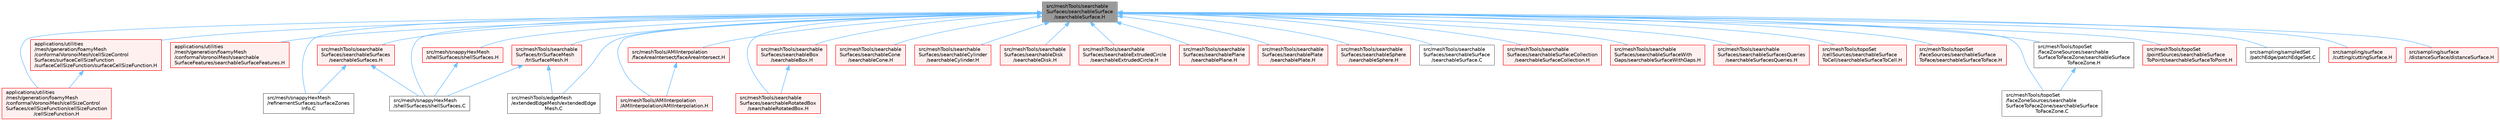 digraph "src/meshTools/searchableSurfaces/searchableSurface/searchableSurface.H"
{
 // LATEX_PDF_SIZE
  bgcolor="transparent";
  edge [fontname=Helvetica,fontsize=10,labelfontname=Helvetica,labelfontsize=10];
  node [fontname=Helvetica,fontsize=10,shape=box,height=0.2,width=0.4];
  Node1 [id="Node000001",label="src/meshTools/searchable\lSurfaces/searchableSurface\l/searchableSurface.H",height=0.2,width=0.4,color="gray40", fillcolor="grey60", style="filled", fontcolor="black",tooltip=" "];
  Node1 -> Node2 [id="edge1_Node000001_Node000002",dir="back",color="steelblue1",style="solid",tooltip=" "];
  Node2 [id="Node000002",label="applications/utilities\l/mesh/generation/foamyMesh\l/conformalVoronoiMesh/cellSizeControl\lSurfaces/cellSizeFunction/cellSizeFunction\l/cellSizeFunction.H",height=0.2,width=0.4,color="red", fillcolor="#FFF0F0", style="filled",URL="$cellSizeFunction_8H.html",tooltip=" "];
  Node1 -> Node9 [id="edge2_Node000001_Node000009",dir="back",color="steelblue1",style="solid",tooltip=" "];
  Node9 [id="Node000009",label="applications/utilities\l/mesh/generation/foamyMesh\l/conformalVoronoiMesh/cellSizeControl\lSurfaces/surfaceCellSizeFunction\l/surfaceCellSizeFunction/surfaceCellSizeFunction.H",height=0.2,width=0.4,color="red", fillcolor="#FFF0F0", style="filled",URL="$surfaceCellSizeFunction_8H.html",tooltip=" "];
  Node9 -> Node2 [id="edge3_Node000009_Node000002",dir="back",color="steelblue1",style="solid",tooltip=" "];
  Node1 -> Node12 [id="edge4_Node000001_Node000012",dir="back",color="steelblue1",style="solid",tooltip=" "];
  Node12 [id="Node000012",label="applications/utilities\l/mesh/generation/foamyMesh\l/conformalVoronoiMesh/searchable\lSurfaceFeatures/searchableSurfaceFeatures.H",height=0.2,width=0.4,color="red", fillcolor="#FFF0F0", style="filled",URL="$searchableSurfaceFeatures_8H.html",tooltip=" "];
  Node1 -> Node16 [id="edge5_Node000001_Node000016",dir="back",color="steelblue1",style="solid",tooltip=" "];
  Node16 [id="Node000016",label="src/mesh/snappyHexMesh\l/refinementSurfaces/surfaceZones\lInfo.C",height=0.2,width=0.4,color="grey40", fillcolor="white", style="filled",URL="$surfaceZonesInfo_8C.html",tooltip=" "];
  Node1 -> Node17 [id="edge6_Node000001_Node000017",dir="back",color="steelblue1",style="solid",tooltip=" "];
  Node17 [id="Node000017",label="src/mesh/snappyHexMesh\l/shellSurfaces/shellSurfaces.C",height=0.2,width=0.4,color="grey40", fillcolor="white", style="filled",URL="$shellSurfaces_8C.html",tooltip=" "];
  Node1 -> Node18 [id="edge7_Node000001_Node000018",dir="back",color="steelblue1",style="solid",tooltip=" "];
  Node18 [id="Node000018",label="src/mesh/snappyHexMesh\l/shellSurfaces/shellSurfaces.H",height=0.2,width=0.4,color="red", fillcolor="#FFF0F0", style="filled",URL="$shellSurfaces_8H.html",tooltip=" "];
  Node18 -> Node17 [id="edge8_Node000018_Node000017",dir="back",color="steelblue1",style="solid",tooltip=" "];
  Node1 -> Node25 [id="edge9_Node000001_Node000025",dir="back",color="steelblue1",style="solid",tooltip=" "];
  Node25 [id="Node000025",label="src/meshTools/AMIInterpolation\l/AMIInterpolation/AMIInterpolation.H",height=0.2,width=0.4,color="red", fillcolor="#FFF0F0", style="filled",URL="$AMIInterpolation_8H.html",tooltip=" "];
  Node1 -> Node278 [id="edge10_Node000001_Node000278",dir="back",color="steelblue1",style="solid",tooltip=" "];
  Node278 [id="Node000278",label="src/meshTools/AMIInterpolation\l/faceAreaIntersect/faceAreaIntersect.H",height=0.2,width=0.4,color="red", fillcolor="#FFF0F0", style="filled",URL="$faceAreaIntersect_8H.html",tooltip=" "];
  Node278 -> Node25 [id="edge11_Node000278_Node000025",dir="back",color="steelblue1",style="solid",tooltip=" "];
  Node1 -> Node280 [id="edge12_Node000001_Node000280",dir="back",color="steelblue1",style="solid",tooltip=" "];
  Node280 [id="Node000280",label="src/meshTools/edgeMesh\l/extendedEdgeMesh/extendedEdge\lMesh.C",height=0.2,width=0.4,color="grey40", fillcolor="white", style="filled",URL="$extendedEdgeMesh_8C.html",tooltip=" "];
  Node1 -> Node281 [id="edge13_Node000001_Node000281",dir="back",color="steelblue1",style="solid",tooltip=" "];
  Node281 [id="Node000281",label="src/meshTools/searchable\lSurfaces/searchableBox\l/searchableBox.H",height=0.2,width=0.4,color="red", fillcolor="#FFF0F0", style="filled",URL="$searchableBox_8H.html",tooltip=" "];
  Node281 -> Node285 [id="edge14_Node000281_Node000285",dir="back",color="steelblue1",style="solid",tooltip=" "];
  Node285 [id="Node000285",label="src/meshTools/searchable\lSurfaces/searchableRotatedBox\l/searchableRotatedBox.H",height=0.2,width=0.4,color="red", fillcolor="#FFF0F0", style="filled",URL="$searchableRotatedBox_8H.html",tooltip=" "];
  Node1 -> Node287 [id="edge15_Node000001_Node000287",dir="back",color="steelblue1",style="solid",tooltip=" "];
  Node287 [id="Node000287",label="src/meshTools/searchable\lSurfaces/searchableCone\l/searchableCone.H",height=0.2,width=0.4,color="red", fillcolor="#FFF0F0", style="filled",URL="$searchableCone_8H.html",tooltip=" "];
  Node1 -> Node289 [id="edge16_Node000001_Node000289",dir="back",color="steelblue1",style="solid",tooltip=" "];
  Node289 [id="Node000289",label="src/meshTools/searchable\lSurfaces/searchableCylinder\l/searchableCylinder.H",height=0.2,width=0.4,color="red", fillcolor="#FFF0F0", style="filled",URL="$searchableCylinder_8H.html",tooltip=" "];
  Node1 -> Node291 [id="edge17_Node000001_Node000291",dir="back",color="steelblue1",style="solid",tooltip=" "];
  Node291 [id="Node000291",label="src/meshTools/searchable\lSurfaces/searchableDisk\l/searchableDisk.H",height=0.2,width=0.4,color="red", fillcolor="#FFF0F0", style="filled",URL="$searchableDisk_8H.html",tooltip=" "];
  Node1 -> Node293 [id="edge18_Node000001_Node000293",dir="back",color="steelblue1",style="solid",tooltip=" "];
  Node293 [id="Node000293",label="src/meshTools/searchable\lSurfaces/searchableExtrudedCircle\l/searchableExtrudedCircle.H",height=0.2,width=0.4,color="red", fillcolor="#FFF0F0", style="filled",URL="$searchableExtrudedCircle_8H.html",tooltip=" "];
  Node1 -> Node296 [id="edge19_Node000001_Node000296",dir="back",color="steelblue1",style="solid",tooltip=" "];
  Node296 [id="Node000296",label="src/meshTools/searchable\lSurfaces/searchablePlane\l/searchablePlane.H",height=0.2,width=0.4,color="red", fillcolor="#FFF0F0", style="filled",URL="$searchablePlane_8H.html",tooltip=" "];
  Node1 -> Node298 [id="edge20_Node000001_Node000298",dir="back",color="steelblue1",style="solid",tooltip=" "];
  Node298 [id="Node000298",label="src/meshTools/searchable\lSurfaces/searchablePlate\l/searchablePlate.H",height=0.2,width=0.4,color="red", fillcolor="#FFF0F0", style="filled",URL="$searchablePlate_8H.html",tooltip=" "];
  Node1 -> Node285 [id="edge21_Node000001_Node000285",dir="back",color="steelblue1",style="solid",tooltip=" "];
  Node1 -> Node300 [id="edge22_Node000001_Node000300",dir="back",color="steelblue1",style="solid",tooltip=" "];
  Node300 [id="Node000300",label="src/meshTools/searchable\lSurfaces/searchableSphere\l/searchableSphere.H",height=0.2,width=0.4,color="red", fillcolor="#FFF0F0", style="filled",URL="$searchableSphere_8H.html",tooltip=" "];
  Node1 -> Node303 [id="edge23_Node000001_Node000303",dir="back",color="steelblue1",style="solid",tooltip=" "];
  Node303 [id="Node000303",label="src/meshTools/searchable\lSurfaces/searchableSurface\l/searchableSurface.C",height=0.2,width=0.4,color="grey40", fillcolor="white", style="filled",URL="$searchableSurface_8C.html",tooltip=" "];
  Node1 -> Node304 [id="edge24_Node000001_Node000304",dir="back",color="steelblue1",style="solid",tooltip=" "];
  Node304 [id="Node000304",label="src/meshTools/searchable\lSurfaces/searchableSurfaceCollection\l/searchableSurfaceCollection.H",height=0.2,width=0.4,color="red", fillcolor="#FFF0F0", style="filled",URL="$searchableSurfaceCollection_8H.html",tooltip=" "];
  Node1 -> Node306 [id="edge25_Node000001_Node000306",dir="back",color="steelblue1",style="solid",tooltip=" "];
  Node306 [id="Node000306",label="src/meshTools/searchable\lSurfaces/searchableSurfaceWith\lGaps/searchableSurfaceWithGaps.H",height=0.2,width=0.4,color="red", fillcolor="#FFF0F0", style="filled",URL="$searchableSurfaceWithGaps_8H.html",tooltip=" "];
  Node1 -> Node308 [id="edge26_Node000001_Node000308",dir="back",color="steelblue1",style="solid",tooltip=" "];
  Node308 [id="Node000308",label="src/meshTools/searchable\lSurfaces/searchableSurfaces\l/searchableSurfaces.H",height=0.2,width=0.4,color="red", fillcolor="#FFF0F0", style="filled",URL="$searchableSurfaces_8H.html",tooltip=" "];
  Node308 -> Node16 [id="edge27_Node000308_Node000016",dir="back",color="steelblue1",style="solid",tooltip=" "];
  Node308 -> Node17 [id="edge28_Node000308_Node000017",dir="back",color="steelblue1",style="solid",tooltip=" "];
  Node1 -> Node397 [id="edge29_Node000001_Node000397",dir="back",color="steelblue1",style="solid",tooltip=" "];
  Node397 [id="Node000397",label="src/meshTools/searchable\lSurfaces/searchableSurfacesQueries\l/searchableSurfacesQueries.H",height=0.2,width=0.4,color="red", fillcolor="#FFF0F0", style="filled",URL="$searchableSurfacesQueries_8H.html",tooltip=" "];
  Node1 -> Node399 [id="edge30_Node000001_Node000399",dir="back",color="steelblue1",style="solid",tooltip=" "];
  Node399 [id="Node000399",label="src/meshTools/searchable\lSurfaces/triSurfaceMesh\l/triSurfaceMesh.H",height=0.2,width=0.4,color="red", fillcolor="#FFF0F0", style="filled",URL="$triSurfaceMesh_8H.html",tooltip=" "];
  Node399 -> Node17 [id="edge31_Node000399_Node000017",dir="back",color="steelblue1",style="solid",tooltip=" "];
  Node399 -> Node280 [id="edge32_Node000399_Node000280",dir="back",color="steelblue1",style="solid",tooltip=" "];
  Node1 -> Node425 [id="edge33_Node000001_Node000425",dir="back",color="steelblue1",style="solid",tooltip=" "];
  Node425 [id="Node000425",label="src/meshTools/topoSet\l/cellSources/searchableSurface\lToCell/searchableSurfaceToCell.H",height=0.2,width=0.4,color="red", fillcolor="#FFF0F0", style="filled",URL="$searchableSurfaceToCell_8H.html",tooltip=" "];
  Node1 -> Node427 [id="edge34_Node000001_Node000427",dir="back",color="steelblue1",style="solid",tooltip=" "];
  Node427 [id="Node000427",label="src/meshTools/topoSet\l/faceSources/searchableSurface\lToFace/searchableSurfaceToFace.H",height=0.2,width=0.4,color="red", fillcolor="#FFF0F0", style="filled",URL="$searchableSurfaceToFace_8H.html",tooltip=" "];
  Node1 -> Node429 [id="edge35_Node000001_Node000429",dir="back",color="steelblue1",style="solid",tooltip=" "];
  Node429 [id="Node000429",label="src/meshTools/topoSet\l/faceZoneSources/searchable\lSurfaceToFaceZone/searchableSurface\lToFaceZone.C",height=0.2,width=0.4,color="grey40", fillcolor="white", style="filled",URL="$searchableSurfaceToFaceZone_8C.html",tooltip=" "];
  Node1 -> Node430 [id="edge36_Node000001_Node000430",dir="back",color="steelblue1",style="solid",tooltip=" "];
  Node430 [id="Node000430",label="src/meshTools/topoSet\l/faceZoneSources/searchable\lSurfaceToFaceZone/searchableSurface\lToFaceZone.H",height=0.2,width=0.4,color="grey40", fillcolor="white", style="filled",URL="$searchableSurfaceToFaceZone_8H.html",tooltip=" "];
  Node430 -> Node429 [id="edge37_Node000430_Node000429",dir="back",color="steelblue1",style="solid",tooltip=" "];
  Node1 -> Node431 [id="edge38_Node000001_Node000431",dir="back",color="steelblue1",style="solid",tooltip=" "];
  Node431 [id="Node000431",label="src/meshTools/topoSet\l/pointSources/searchableSurface\lToPoint/searchableSurfaceToPoint.H",height=0.2,width=0.4,color="red", fillcolor="#FFF0F0", style="filled",URL="$searchableSurfaceToPoint_8H.html",tooltip=" "];
  Node1 -> Node433 [id="edge39_Node000001_Node000433",dir="back",color="steelblue1",style="solid",tooltip=" "];
  Node433 [id="Node000433",label="src/sampling/sampledSet\l/patchEdge/patchEdgeSet.C",height=0.2,width=0.4,color="grey40", fillcolor="white", style="filled",URL="$patchEdgeSet_8C.html",tooltip=" "];
  Node1 -> Node434 [id="edge40_Node000001_Node000434",dir="back",color="steelblue1",style="solid",tooltip=" "];
  Node434 [id="Node000434",label="src/sampling/surface\l/cutting/cuttingSurface.H",height=0.2,width=0.4,color="red", fillcolor="#FFF0F0", style="filled",URL="$cuttingSurface_8H.html",tooltip=" "];
  Node1 -> Node440 [id="edge41_Node000001_Node000440",dir="back",color="steelblue1",style="solid",tooltip=" "];
  Node440 [id="Node000440",label="src/sampling/surface\l/distanceSurface/distanceSurface.H",height=0.2,width=0.4,color="red", fillcolor="#FFF0F0", style="filled",URL="$distanceSurface_8H.html",tooltip=" "];
}
